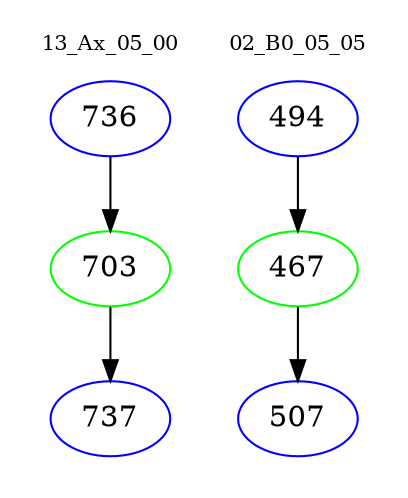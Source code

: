 digraph{
subgraph cluster_0 {
color = white
label = "13_Ax_05_00";
fontsize=10;
T0_736 [label="736", color="blue"]
T0_736 -> T0_703 [color="black"]
T0_703 [label="703", color="green"]
T0_703 -> T0_737 [color="black"]
T0_737 [label="737", color="blue"]
}
subgraph cluster_1 {
color = white
label = "02_B0_05_05";
fontsize=10;
T1_494 [label="494", color="blue"]
T1_494 -> T1_467 [color="black"]
T1_467 [label="467", color="green"]
T1_467 -> T1_507 [color="black"]
T1_507 [label="507", color="blue"]
}
}
